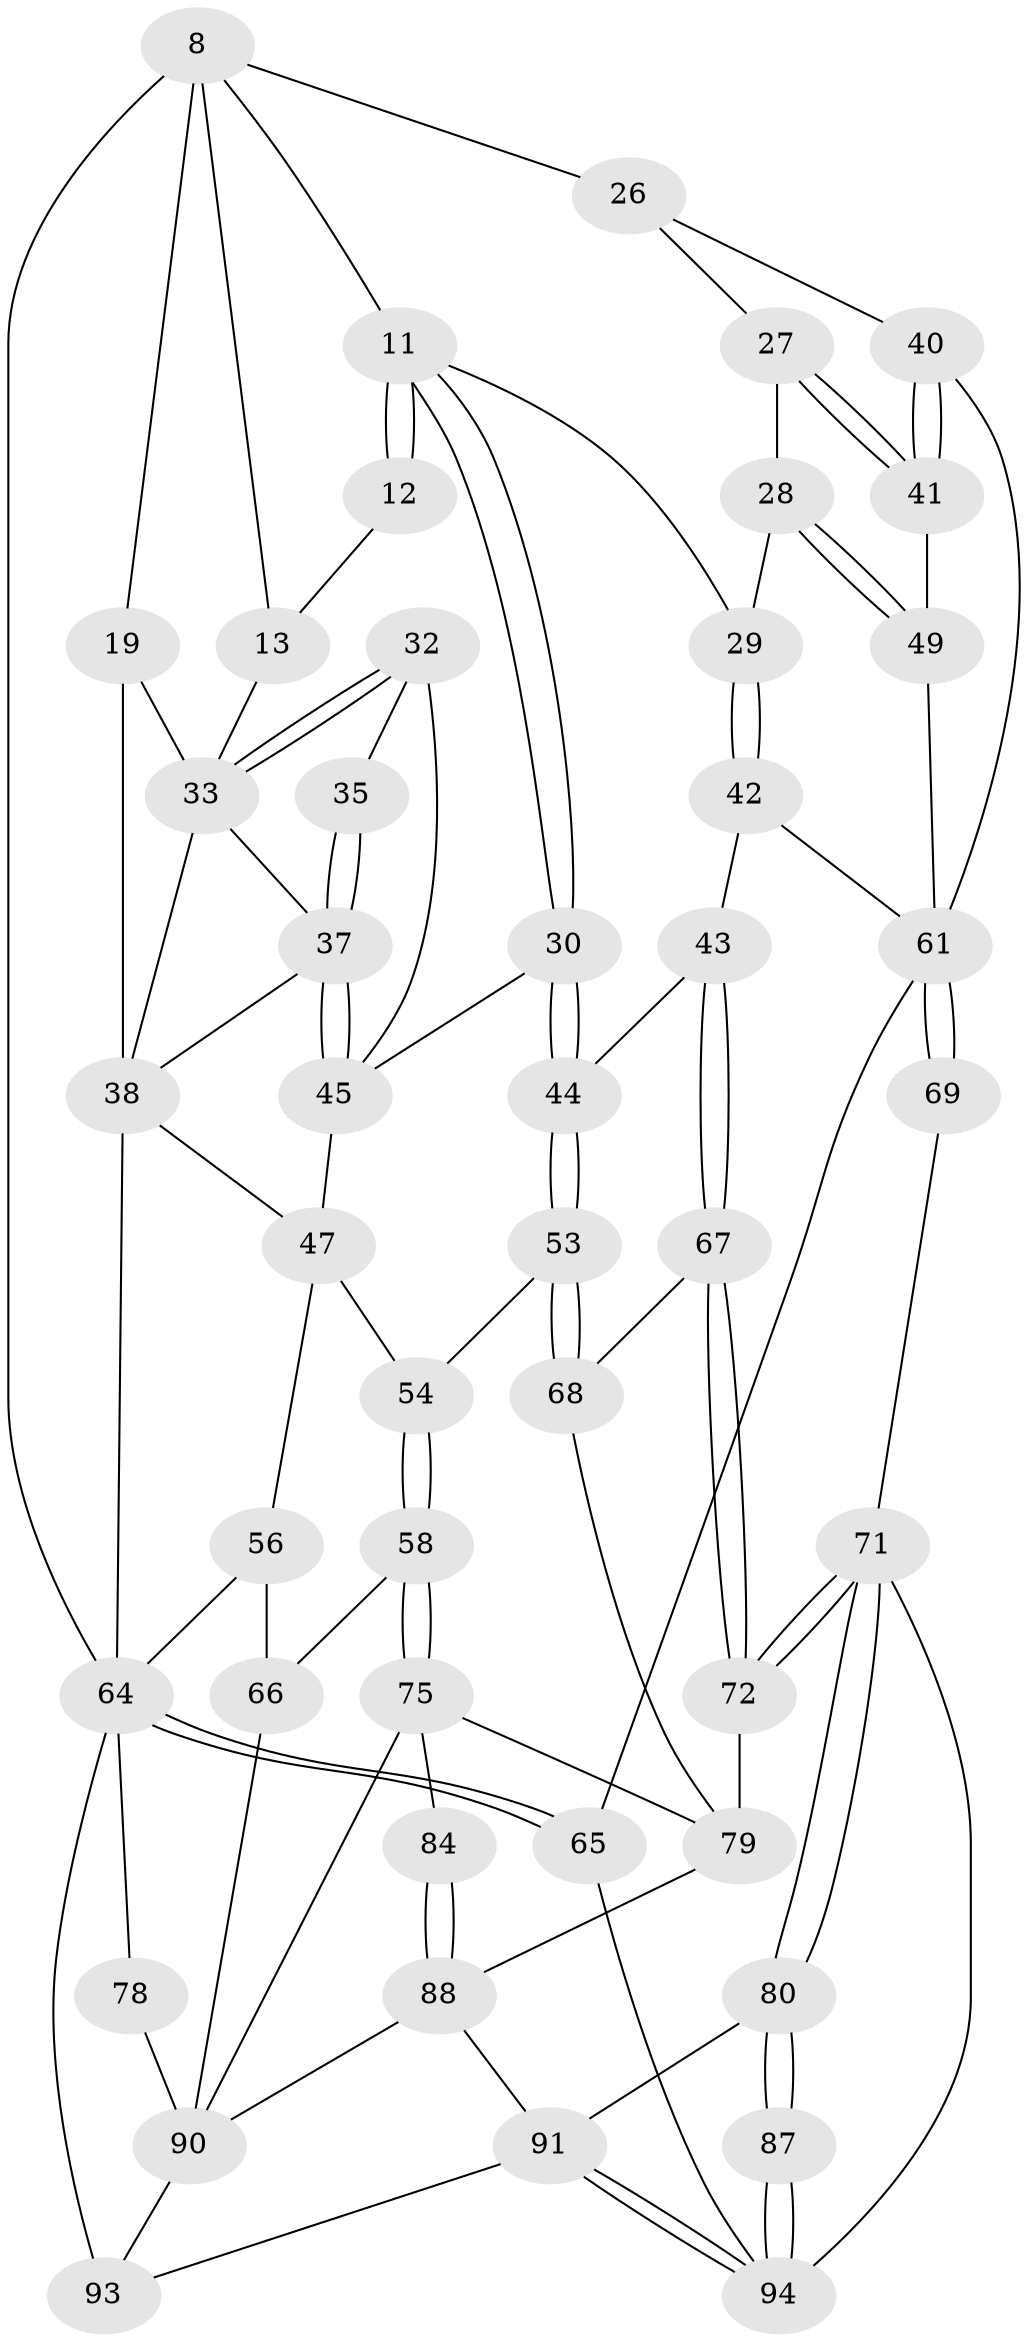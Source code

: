 // original degree distribution, {3: 0.02127659574468085, 6: 0.2127659574468085, 4: 0.23404255319148937, 5: 0.5319148936170213}
// Generated by graph-tools (version 1.1) at 2025/02/03/05/25 17:02:49]
// undirected, 47 vertices, 103 edges
graph export_dot {
graph [start="1"]
  node [color=gray90,style=filled];
  8 [pos="+0.8637626457813428+0.14636784979966544",super="+1+2+4"];
  11 [pos="+0.683847445080036+0.21717485579772505",super="+10"];
  12 [pos="+0.5592531655952047+0.13002582986319497",super="+6"];
  13 [pos="+0.4704115849514275+0.1736797202245028",super="+5"];
  19 [pos="+0+0",super="+18+17"];
  26 [pos="+0.9578570648618087+0.13704498533581047",super="+25"];
  27 [pos="+0.9046040783107463+0.29267657465837005"];
  28 [pos="+0.8128700469157515+0.3022681410427169"];
  29 [pos="+0.7911746447050267+0.2927855293492034"];
  30 [pos="+0.5550600769867011+0.40765724460476954"];
  32 [pos="+0.4465074231042185+0.30497470447407293"];
  33 [pos="+0.4488203269973997+0.19246012860614745",super="+14+16"];
  35 [pos="+0.3852191227571843+0.30437414858470746"];
  37 [pos="+0.31709223524394065+0.33647733234025956",super="+23+34"];
  38 [pos="+0.1891705274005028+0.33548089772807066",super="+24+20+36"];
  40 [pos="+1+0.38102347195847286"];
  41 [pos="+1+0.37842441409009747"];
  42 [pos="+0.7167578243998658+0.5212027002905462"];
  43 [pos="+0.634491983879973+0.5128801123257378"];
  44 [pos="+0.5549119320686741+0.4208133991558779"];
  45 [pos="+0.34051429074150064+0.4183778693220094",super="+31"];
  47 [pos="+0.22013925218863764+0.4451026218234586",super="+46"];
  49 [pos="+0.8741881880160393+0.42181906116394174",super="+48"];
  53 [pos="+0.36161784125314766+0.5181982504502368"];
  54 [pos="+0.3601140969048098+0.5181986187150498"];
  56 [pos="+0.004454113415910178+0.5160575400392894",super="+55"];
  58 [pos="+0.335557370349491+0.5569062458250502"];
  61 [pos="+1+0.6292028301954933",super="+60+52+50+51"];
  64 [pos="+1+1",super="+63"];
  65 [pos="+1+1"];
  66 [pos="+0.15166525328291472+0.6135039882193556",super="+59"];
  67 [pos="+0.5674987560796003+0.6461005536138632"];
  68 [pos="+0.45737818780794826+0.6124576242644288"];
  69 [pos="+0.7921776098841548+0.6618925271974586"];
  71 [pos="+0.6079129406883138+0.7236743418832629",super="+70"];
  72 [pos="+0.5710451062077434+0.6755723438050542"];
  75 [pos="+0.3088613725153222+0.7401117290470581",super="+74"];
  78 [pos="+0.15213345687502963+0.7725174468473922"];
  79 [pos="+0.48081673609290476+0.7306837058421702",super="+73"];
  80 [pos="+0.6057931358492573+0.7951487761210012"];
  84 [pos="+0.3552825982208752+0.8111881368612931"];
  87 [pos="+0.6431669160495306+0.835176431097616"];
  88 [pos="+0.3660133942600544+0.9515319396359736",super="+82+83"];
  90 [pos="+0.2610063284135275+0.9599898773841435",super="+89+76+77"];
  91 [pos="+0.5893107356532755+1",super="+81"];
  93 [pos="+0.33949924964898764+1",super="+92"];
  94 [pos="+0.6794641561934329+0.9415551865399406",super="+85+86"];
  8 -- 26 [weight=2];
  8 -- 64 [weight=2];
  8 -- 19 [weight=2];
  8 -- 13;
  8 -- 11;
  11 -- 12 [weight=2];
  11 -- 12;
  11 -- 30;
  11 -- 30;
  11 -- 29;
  12 -- 13 [weight=2];
  13 -- 33;
  19 -- 33;
  19 -- 38 [weight=2];
  26 -- 27;
  26 -- 40;
  27 -- 28;
  27 -- 41;
  27 -- 41;
  28 -- 29;
  28 -- 49;
  28 -- 49;
  29 -- 42;
  29 -- 42;
  30 -- 44;
  30 -- 44;
  30 -- 45;
  32 -- 33;
  32 -- 33;
  32 -- 35;
  32 -- 45;
  33 -- 38;
  33 -- 37 [weight=2];
  35 -- 37 [weight=2];
  35 -- 37;
  37 -- 45;
  37 -- 45;
  37 -- 38;
  38 -- 47;
  38 -- 64 [weight=2];
  40 -- 41;
  40 -- 41;
  40 -- 61;
  41 -- 49;
  42 -- 43;
  42 -- 61;
  43 -- 44;
  43 -- 67;
  43 -- 67;
  44 -- 53;
  44 -- 53;
  45 -- 47;
  47 -- 54;
  47 -- 56;
  49 -- 61 [weight=2];
  53 -- 54;
  53 -- 68;
  53 -- 68;
  54 -- 58;
  54 -- 58;
  56 -- 66 [weight=2];
  56 -- 64;
  58 -- 75;
  58 -- 75;
  58 -- 66;
  61 -- 69 [weight=2];
  61 -- 69;
  61 -- 65;
  64 -- 65;
  64 -- 65;
  64 -- 93 [weight=2];
  64 -- 78;
  65 -- 94;
  66 -- 90;
  67 -- 68;
  67 -- 72;
  67 -- 72;
  68 -- 79;
  69 -- 71;
  71 -- 72;
  71 -- 72;
  71 -- 80;
  71 -- 80;
  71 -- 94;
  72 -- 79;
  75 -- 90;
  75 -- 84;
  75 -- 79;
  78 -- 90 [weight=2];
  79 -- 88;
  80 -- 87;
  80 -- 87;
  80 -- 91;
  84 -- 88 [weight=2];
  84 -- 88;
  87 -- 94 [weight=2];
  87 -- 94;
  88 -- 91;
  88 -- 90;
  90 -- 93;
  91 -- 94;
  91 -- 94;
  91 -- 93;
}

